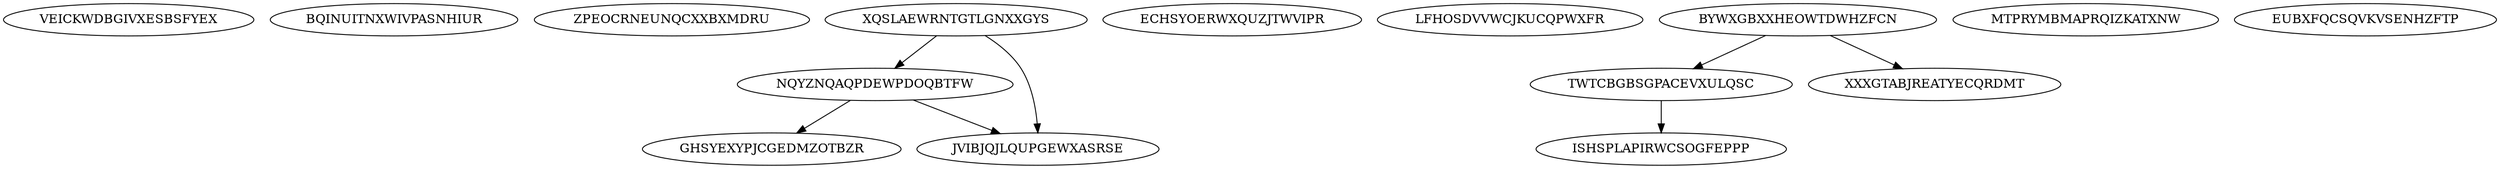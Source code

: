 digraph N15M7 {
	VEICKWDBGIVXESBSFYEX	[Weight=13];
	BQINUITNXWIVPASNHIUR	[Weight=15];
	ZPEOCRNEUNQCXXBXMDRU	[Weight=14];
	XQSLAEWRNTGTLGNXXGYS	[Weight=14];
	NQYZNQAQPDEWPDOQBTFW	[Weight=10];
	ECHSYOERWXQUZJTWVIPR	[Weight=15];
	LFHOSDVVWCJKUCQPWXFR	[Weight=10];
	BYWXGBXXHEOWTDWHZFCN	[Weight=12];
	TWTCBGBSGPACEVXULQSC	[Weight=20];
	GHSYEXYPJCGEDMZOTBZR	[Weight=11];
	XXXGTABJREATYECQRDMT	[Weight=11];
	ISHSPLAPIRWCSOGFEPPP	[Weight=10];
	MTPRYMBMAPRQIZKATXNW	[Weight=16];
	JVIBJQJLQUPGEWXASRSE	[Weight=15];
	EUBXFQCSQVKVSENHZFTP	[Weight=17];
	XQSLAEWRNTGTLGNXXGYS -> JVIBJQJLQUPGEWXASRSE [Weight=15];
	NQYZNQAQPDEWPDOQBTFW -> GHSYEXYPJCGEDMZOTBZR [Weight=10];
	TWTCBGBSGPACEVXULQSC -> ISHSPLAPIRWCSOGFEPPP [Weight=14];
	BYWXGBXXHEOWTDWHZFCN -> TWTCBGBSGPACEVXULQSC [Weight=13];
	XQSLAEWRNTGTLGNXXGYS -> NQYZNQAQPDEWPDOQBTFW [Weight=18];
	NQYZNQAQPDEWPDOQBTFW -> JVIBJQJLQUPGEWXASRSE [Weight=18];
	BYWXGBXXHEOWTDWHZFCN -> XXXGTABJREATYECQRDMT [Weight=19];
}

